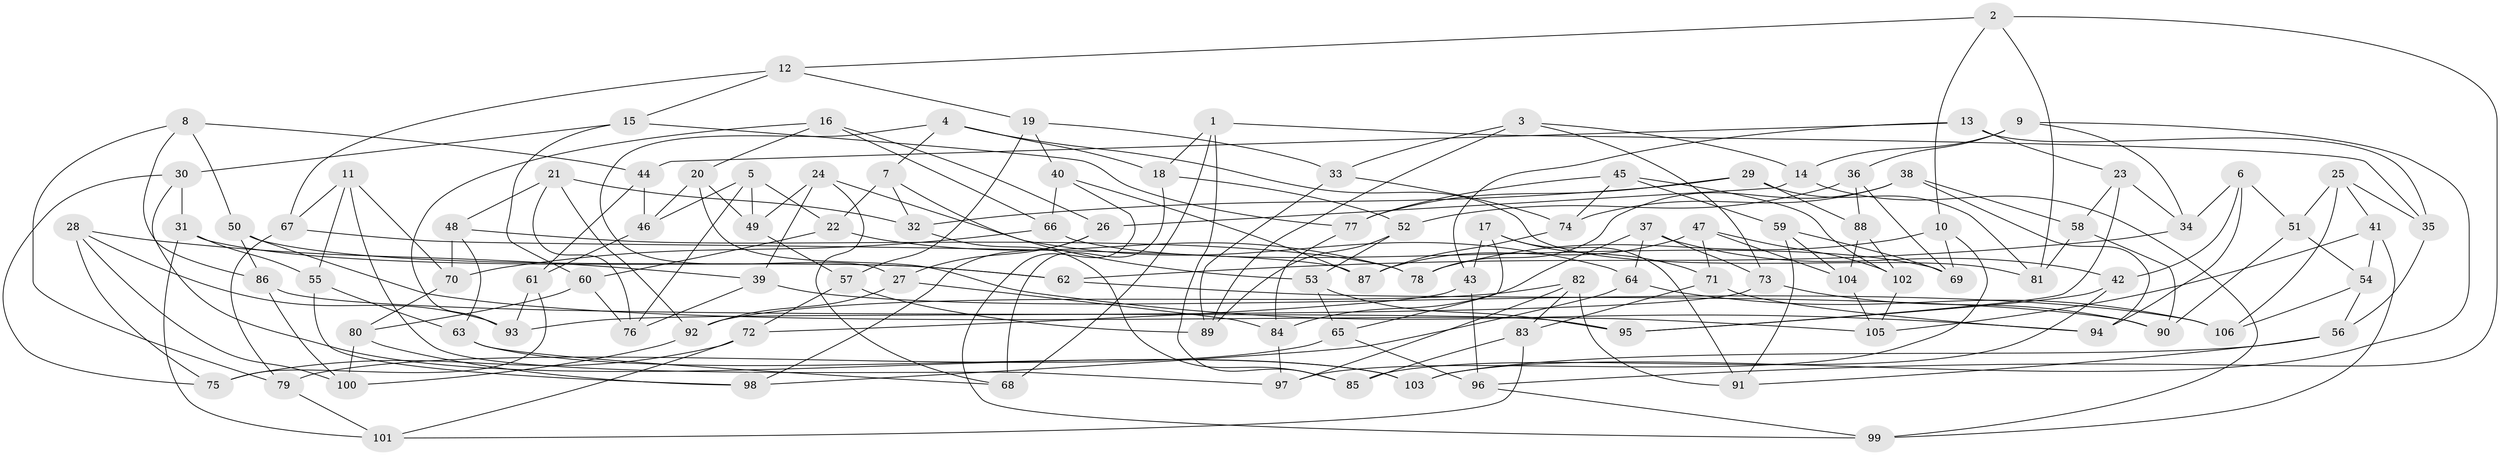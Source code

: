 // Generated by graph-tools (version 1.1) at 2025/50/03/09/25 03:50:52]
// undirected, 106 vertices, 212 edges
graph export_dot {
graph [start="1"]
  node [color=gray90,style=filled];
  1;
  2;
  3;
  4;
  5;
  6;
  7;
  8;
  9;
  10;
  11;
  12;
  13;
  14;
  15;
  16;
  17;
  18;
  19;
  20;
  21;
  22;
  23;
  24;
  25;
  26;
  27;
  28;
  29;
  30;
  31;
  32;
  33;
  34;
  35;
  36;
  37;
  38;
  39;
  40;
  41;
  42;
  43;
  44;
  45;
  46;
  47;
  48;
  49;
  50;
  51;
  52;
  53;
  54;
  55;
  56;
  57;
  58;
  59;
  60;
  61;
  62;
  63;
  64;
  65;
  66;
  67;
  68;
  69;
  70;
  71;
  72;
  73;
  74;
  75;
  76;
  77;
  78;
  79;
  80;
  81;
  82;
  83;
  84;
  85;
  86;
  87;
  88;
  89;
  90;
  91;
  92;
  93;
  94;
  95;
  96;
  97;
  98;
  99;
  100;
  101;
  102;
  103;
  104;
  105;
  106;
  1 -- 18;
  1 -- 85;
  1 -- 35;
  1 -- 68;
  2 -- 81;
  2 -- 12;
  2 -- 10;
  2 -- 96;
  3 -- 33;
  3 -- 89;
  3 -- 14;
  3 -- 73;
  4 -- 18;
  4 -- 27;
  4 -- 81;
  4 -- 7;
  5 -- 46;
  5 -- 76;
  5 -- 22;
  5 -- 49;
  6 -- 94;
  6 -- 42;
  6 -- 51;
  6 -- 34;
  7 -- 53;
  7 -- 32;
  7 -- 22;
  8 -- 44;
  8 -- 86;
  8 -- 79;
  8 -- 50;
  9 -- 34;
  9 -- 14;
  9 -- 36;
  9 -- 103;
  10 -- 97;
  10 -- 69;
  10 -- 78;
  11 -- 70;
  11 -- 67;
  11 -- 97;
  11 -- 55;
  12 -- 67;
  12 -- 19;
  12 -- 15;
  13 -- 23;
  13 -- 35;
  13 -- 44;
  13 -- 43;
  14 -- 26;
  14 -- 99;
  15 -- 60;
  15 -- 77;
  15 -- 30;
  16 -- 66;
  16 -- 93;
  16 -- 20;
  16 -- 26;
  17 -- 43;
  17 -- 91;
  17 -- 71;
  17 -- 65;
  18 -- 68;
  18 -- 52;
  19 -- 33;
  19 -- 57;
  19 -- 40;
  20 -- 94;
  20 -- 46;
  20 -- 49;
  21 -- 48;
  21 -- 76;
  21 -- 32;
  21 -- 92;
  22 -- 60;
  22 -- 78;
  23 -- 34;
  23 -- 95;
  23 -- 58;
  24 -- 39;
  24 -- 49;
  24 -- 64;
  24 -- 68;
  25 -- 35;
  25 -- 106;
  25 -- 51;
  25 -- 41;
  26 -- 27;
  26 -- 98;
  27 -- 84;
  27 -- 92;
  28 -- 39;
  28 -- 100;
  28 -- 75;
  28 -- 93;
  29 -- 88;
  29 -- 32;
  29 -- 77;
  29 -- 81;
  30 -- 75;
  30 -- 31;
  30 -- 103;
  31 -- 62;
  31 -- 55;
  31 -- 101;
  32 -- 85;
  33 -- 89;
  33 -- 74;
  34 -- 62;
  35 -- 56;
  36 -- 52;
  36 -- 88;
  36 -- 69;
  37 -- 84;
  37 -- 64;
  37 -- 42;
  37 -- 73;
  38 -- 78;
  38 -- 58;
  38 -- 74;
  38 -- 94;
  39 -- 106;
  39 -- 76;
  40 -- 87;
  40 -- 66;
  40 -- 99;
  41 -- 105;
  41 -- 99;
  41 -- 54;
  42 -- 95;
  42 -- 85;
  43 -- 72;
  43 -- 96;
  44 -- 61;
  44 -- 46;
  45 -- 59;
  45 -- 102;
  45 -- 74;
  45 -- 77;
  46 -- 61;
  47 -- 102;
  47 -- 71;
  47 -- 87;
  47 -- 104;
  48 -- 63;
  48 -- 78;
  48 -- 70;
  49 -- 57;
  50 -- 62;
  50 -- 86;
  50 -- 105;
  51 -- 90;
  51 -- 54;
  52 -- 89;
  52 -- 53;
  53 -- 65;
  53 -- 95;
  54 -- 106;
  54 -- 56;
  55 -- 63;
  55 -- 98;
  56 -- 103;
  56 -- 91;
  57 -- 89;
  57 -- 72;
  58 -- 90;
  58 -- 81;
  59 -- 91;
  59 -- 69;
  59 -- 104;
  60 -- 76;
  60 -- 80;
  61 -- 93;
  61 -- 75;
  62 -- 90;
  63 -- 68;
  63 -- 103;
  64 -- 98;
  64 -- 106;
  65 -- 79;
  65 -- 96;
  66 -- 69;
  66 -- 70;
  67 -- 87;
  67 -- 79;
  70 -- 80;
  71 -- 94;
  71 -- 83;
  72 -- 101;
  72 -- 75;
  73 -- 90;
  73 -- 93;
  74 -- 87;
  77 -- 84;
  79 -- 101;
  80 -- 98;
  80 -- 100;
  82 -- 92;
  82 -- 83;
  82 -- 97;
  82 -- 91;
  83 -- 101;
  83 -- 85;
  84 -- 97;
  86 -- 100;
  86 -- 95;
  88 -- 104;
  88 -- 102;
  92 -- 100;
  96 -- 99;
  102 -- 105;
  104 -- 105;
}
